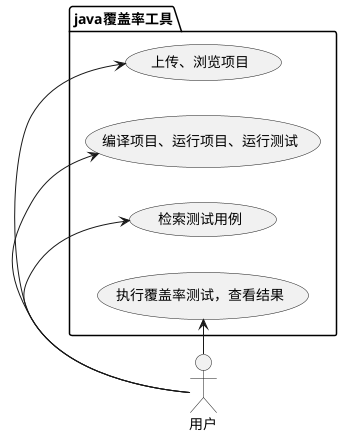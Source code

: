 @startuml
'https://plantuml.com/use-case-diagram

left to right direction
actor "用户" as user

package java覆盖率工具 {
    usecase "上传、浏览项目" as case0
    usecase "编译项目、运行项目、运行测试" as case1
    usecase "检索测试用例" as case2
    usecase "执行覆盖率测试，查看结果" as case3
}
user -> (case0)
user -> (case1)
user -> (case2)
user -> (case3)

@enduml